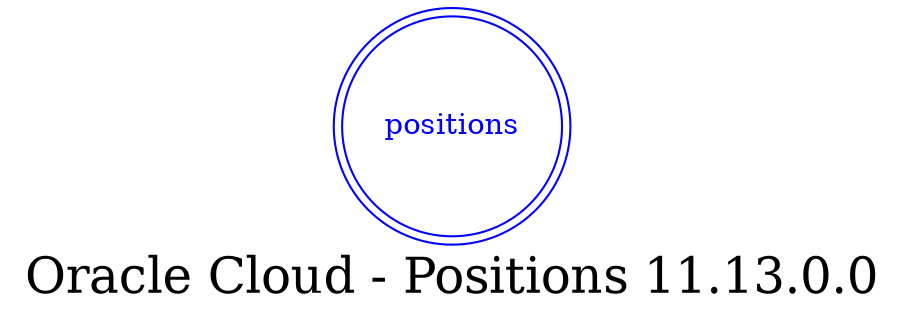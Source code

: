 digraph LexiconGraph {
graph[label="Oracle Cloud - Positions 11.13.0.0", fontsize=24]
splines=true
"positions" [color=blue, fontcolor=blue, shape=doublecircle]
}
